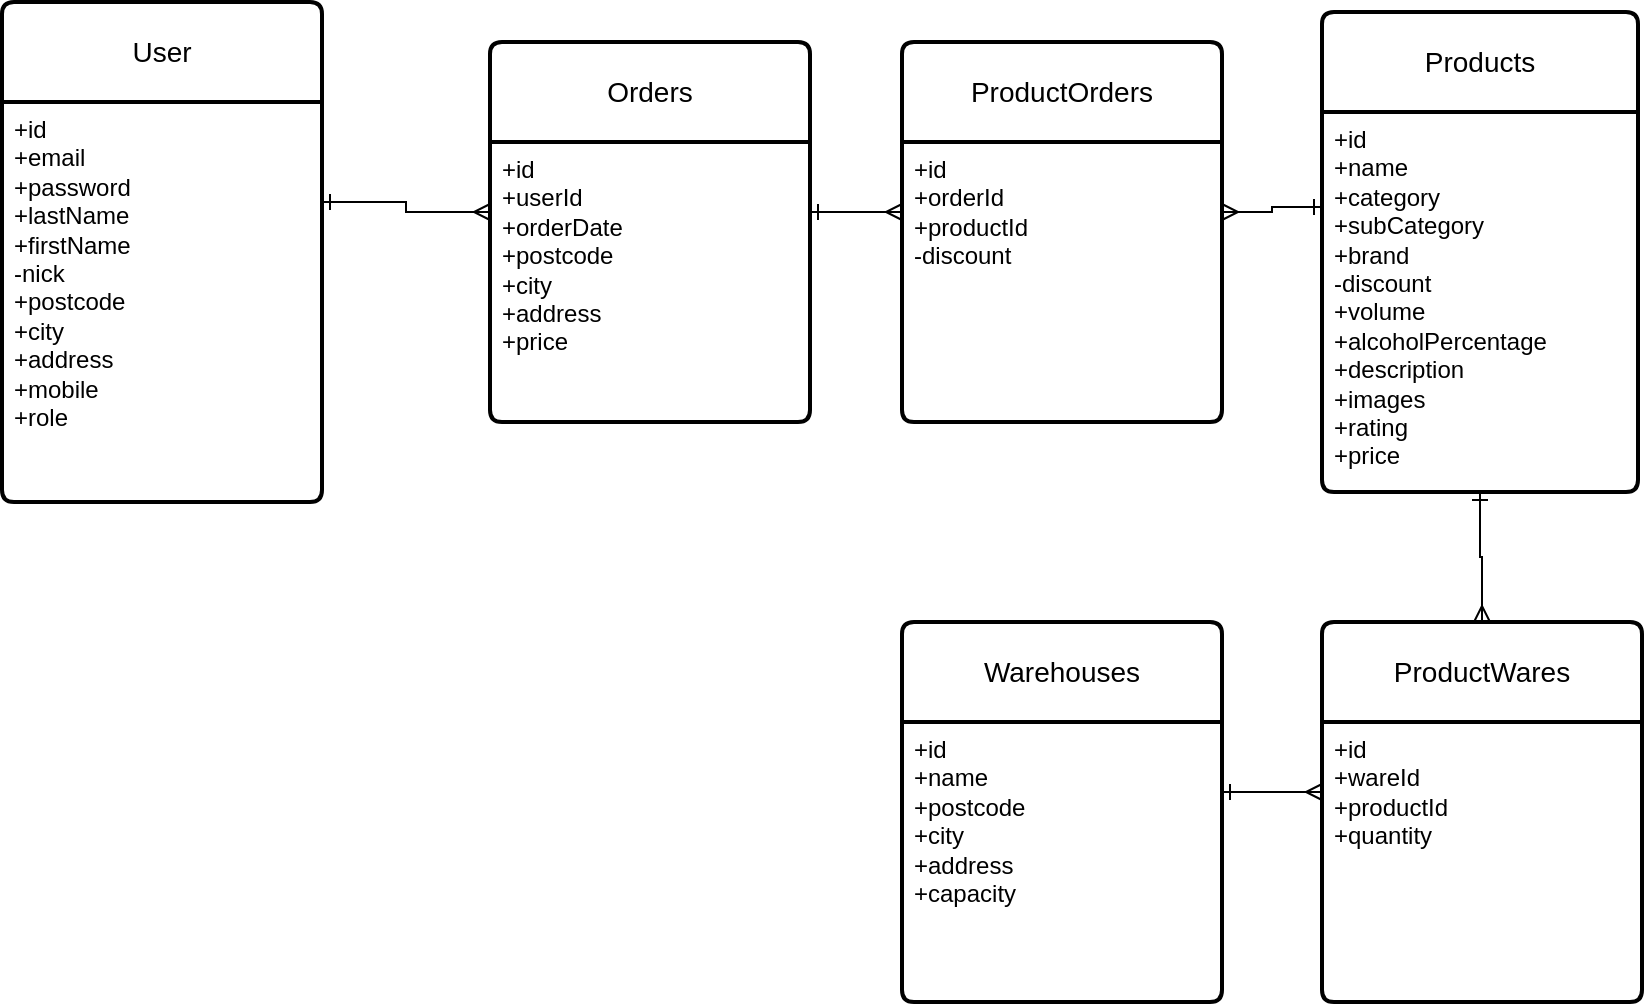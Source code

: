 <mxfile version="24.7.17">
  <diagram name="1 oldal" id="uJiLxEKV_UfbXTqXORrR">
    <mxGraphModel dx="840" dy="497" grid="1" gridSize="10" guides="1" tooltips="1" connect="1" arrows="1" fold="1" page="1" pageScale="1" pageWidth="827" pageHeight="1169" math="0" shadow="0">
      <root>
        <mxCell id="0" />
        <mxCell id="1" parent="0" />
        <mxCell id="w9kOw2el9zwnNM_ipjZx-1" value="User" style="swimlane;childLayout=stackLayout;horizontal=1;startSize=50;horizontalStack=0;rounded=1;fontSize=14;fontStyle=0;strokeWidth=2;resizeParent=0;resizeLast=1;shadow=0;dashed=0;align=center;arcSize=4;whiteSpace=wrap;html=1;" vertex="1" parent="1">
          <mxGeometry x="170" y="130" width="160" height="250" as="geometry" />
        </mxCell>
        <mxCell id="w9kOw2el9zwnNM_ipjZx-2" value="&lt;div&gt;&lt;span style=&quot;background-color: initial;&quot;&gt;+id&lt;/span&gt;&lt;/div&gt;&lt;div&gt;&lt;span style=&quot;background-color: initial;&quot;&gt;+email&lt;/span&gt;&lt;br&gt;&lt;/div&gt;&lt;div&gt;+password&lt;/div&gt;&lt;div&gt;+lastName&lt;/div&gt;&lt;div&gt;+firstName&lt;/div&gt;&lt;div&gt;-nick&lt;/div&gt;&lt;div&gt;+postcode&lt;/div&gt;&lt;div&gt;+city&lt;/div&gt;&lt;div&gt;+address&lt;/div&gt;&lt;div&gt;+mobile&lt;/div&gt;&lt;div&gt;+role&lt;/div&gt;" style="align=left;strokeColor=none;fillColor=none;spacingLeft=4;fontSize=12;verticalAlign=top;resizable=0;rotatable=0;part=1;html=1;" vertex="1" parent="w9kOw2el9zwnNM_ipjZx-1">
          <mxGeometry y="50" width="160" height="200" as="geometry" />
        </mxCell>
        <mxCell id="w9kOw2el9zwnNM_ipjZx-3" value="Orders" style="swimlane;childLayout=stackLayout;horizontal=1;startSize=50;horizontalStack=0;rounded=1;fontSize=14;fontStyle=0;strokeWidth=2;resizeParent=0;resizeLast=1;shadow=0;dashed=0;align=center;arcSize=4;whiteSpace=wrap;html=1;" vertex="1" parent="1">
          <mxGeometry x="414" y="150" width="160" height="190" as="geometry" />
        </mxCell>
        <mxCell id="w9kOw2el9zwnNM_ipjZx-4" value="+id&lt;div&gt;+userId&lt;/div&gt;&lt;div&gt;+orderDate&lt;/div&gt;&lt;div&gt;+postcode&lt;/div&gt;&lt;div&gt;+city&lt;/div&gt;&lt;div&gt;+address&lt;/div&gt;&lt;div&gt;+price&lt;/div&gt;" style="align=left;strokeColor=none;fillColor=none;spacingLeft=4;fontSize=12;verticalAlign=top;resizable=0;rotatable=0;part=1;html=1;" vertex="1" parent="w9kOw2el9zwnNM_ipjZx-3">
          <mxGeometry y="50" width="160" height="140" as="geometry" />
        </mxCell>
        <mxCell id="w9kOw2el9zwnNM_ipjZx-7" style="edgeStyle=orthogonalEdgeStyle;rounded=0;orthogonalLoop=1;jettySize=auto;html=1;exitX=1;exitY=0.25;exitDx=0;exitDy=0;entryX=0;entryY=0.25;entryDx=0;entryDy=0;endArrow=ERmany;endFill=0;startArrow=ERone;startFill=0;" edge="1" parent="1" source="w9kOw2el9zwnNM_ipjZx-2" target="w9kOw2el9zwnNM_ipjZx-4">
          <mxGeometry relative="1" as="geometry" />
        </mxCell>
        <mxCell id="w9kOw2el9zwnNM_ipjZx-8" value="Products" style="swimlane;childLayout=stackLayout;horizontal=1;startSize=50;horizontalStack=0;rounded=1;fontSize=14;fontStyle=0;strokeWidth=2;resizeParent=0;resizeLast=1;shadow=0;dashed=0;align=center;arcSize=4;whiteSpace=wrap;html=1;" vertex="1" parent="1">
          <mxGeometry x="830" y="135" width="158" height="240" as="geometry" />
        </mxCell>
        <mxCell id="w9kOw2el9zwnNM_ipjZx-9" value="+id&lt;div&gt;&lt;div&gt;+name&lt;/div&gt;&lt;div&gt;+category&lt;br&gt;&lt;/div&gt;&lt;div&gt;+subCategory&lt;/div&gt;&lt;div&gt;+brand&lt;/div&gt;&lt;div&gt;-discount&lt;/div&gt;&lt;div&gt;+volume&lt;/div&gt;&lt;div&gt;+alcoholPercentage&lt;/div&gt;&lt;div&gt;+description&lt;/div&gt;&lt;div&gt;+images&lt;/div&gt;&lt;div&gt;+rating&lt;/div&gt;&lt;div&gt;+price&lt;/div&gt;&lt;/div&gt;" style="align=left;strokeColor=none;fillColor=none;spacingLeft=4;fontSize=12;verticalAlign=top;resizable=0;rotatable=0;part=1;html=1;" vertex="1" parent="w9kOw2el9zwnNM_ipjZx-8">
          <mxGeometry y="50" width="158" height="190" as="geometry" />
        </mxCell>
        <mxCell id="w9kOw2el9zwnNM_ipjZx-10" value="ProductOrders" style="swimlane;childLayout=stackLayout;horizontal=1;startSize=50;horizontalStack=0;rounded=1;fontSize=14;fontStyle=0;strokeWidth=2;resizeParent=0;resizeLast=1;shadow=0;dashed=0;align=center;arcSize=4;whiteSpace=wrap;html=1;" vertex="1" parent="1">
          <mxGeometry x="620" y="150" width="160" height="190" as="geometry" />
        </mxCell>
        <mxCell id="w9kOw2el9zwnNM_ipjZx-11" value="+id&lt;div&gt;+orderId&lt;/div&gt;&lt;div&gt;+productId&lt;/div&gt;&lt;div&gt;-discount&lt;/div&gt;" style="align=left;strokeColor=none;fillColor=none;spacingLeft=4;fontSize=12;verticalAlign=top;resizable=0;rotatable=0;part=1;html=1;" vertex="1" parent="w9kOw2el9zwnNM_ipjZx-10">
          <mxGeometry y="50" width="160" height="140" as="geometry" />
        </mxCell>
        <mxCell id="w9kOw2el9zwnNM_ipjZx-12" style="edgeStyle=orthogonalEdgeStyle;rounded=0;orthogonalLoop=1;jettySize=auto;html=1;exitX=1;exitY=0.25;exitDx=0;exitDy=0;entryX=0;entryY=0.25;entryDx=0;entryDy=0;endArrow=ERmany;endFill=0;startArrow=ERone;startFill=0;" edge="1" parent="1" source="w9kOw2el9zwnNM_ipjZx-4" target="w9kOw2el9zwnNM_ipjZx-11">
          <mxGeometry relative="1" as="geometry" />
        </mxCell>
        <mxCell id="w9kOw2el9zwnNM_ipjZx-13" value="Warehouses" style="swimlane;childLayout=stackLayout;horizontal=1;startSize=50;horizontalStack=0;rounded=1;fontSize=14;fontStyle=0;strokeWidth=2;resizeParent=0;resizeLast=1;shadow=0;dashed=0;align=center;arcSize=4;whiteSpace=wrap;html=1;" vertex="1" parent="1">
          <mxGeometry x="620" y="440" width="160" height="190" as="geometry" />
        </mxCell>
        <mxCell id="w9kOw2el9zwnNM_ipjZx-14" value="+id&lt;div&gt;+name&lt;/div&gt;&lt;div&gt;+postcode&lt;/div&gt;&lt;div&gt;+city&lt;/div&gt;&lt;div&gt;+address&lt;/div&gt;&lt;div&gt;+capacity&lt;/div&gt;" style="align=left;strokeColor=none;fillColor=none;spacingLeft=4;fontSize=12;verticalAlign=top;resizable=0;rotatable=0;part=1;html=1;" vertex="1" parent="w9kOw2el9zwnNM_ipjZx-13">
          <mxGeometry y="50" width="160" height="140" as="geometry" />
        </mxCell>
        <mxCell id="w9kOw2el9zwnNM_ipjZx-15" value="ProductWares" style="swimlane;childLayout=stackLayout;horizontal=1;startSize=50;horizontalStack=0;rounded=1;fontSize=14;fontStyle=0;strokeWidth=2;resizeParent=0;resizeLast=1;shadow=0;dashed=0;align=center;arcSize=4;whiteSpace=wrap;html=1;" vertex="1" parent="1">
          <mxGeometry x="830" y="440" width="160" height="190" as="geometry" />
        </mxCell>
        <mxCell id="w9kOw2el9zwnNM_ipjZx-16" value="+id&lt;div&gt;+wareId&lt;/div&gt;&lt;div&gt;+productId&lt;/div&gt;&lt;div&gt;+quantity&lt;/div&gt;" style="align=left;strokeColor=none;fillColor=none;spacingLeft=4;fontSize=12;verticalAlign=top;resizable=0;rotatable=0;part=1;html=1;" vertex="1" parent="w9kOw2el9zwnNM_ipjZx-15">
          <mxGeometry y="50" width="160" height="140" as="geometry" />
        </mxCell>
        <mxCell id="w9kOw2el9zwnNM_ipjZx-19" style="edgeStyle=orthogonalEdgeStyle;rounded=0;orthogonalLoop=1;jettySize=auto;html=1;exitX=0;exitY=0.25;exitDx=0;exitDy=0;entryX=1;entryY=0.25;entryDx=0;entryDy=0;endArrow=ERmany;endFill=0;startArrow=ERone;startFill=0;" edge="1" parent="1" source="w9kOw2el9zwnNM_ipjZx-9" target="w9kOw2el9zwnNM_ipjZx-11">
          <mxGeometry relative="1" as="geometry" />
        </mxCell>
        <mxCell id="w9kOw2el9zwnNM_ipjZx-20" style="edgeStyle=orthogonalEdgeStyle;rounded=0;orthogonalLoop=1;jettySize=auto;html=1;exitX=0.5;exitY=1;exitDx=0;exitDy=0;entryX=0.5;entryY=0;entryDx=0;entryDy=0;endArrow=ERmany;endFill=0;startArrow=ERone;startFill=0;" edge="1" parent="1" source="w9kOw2el9zwnNM_ipjZx-9" target="w9kOw2el9zwnNM_ipjZx-15">
          <mxGeometry relative="1" as="geometry">
            <mxPoint x="584" y="245" as="sourcePoint" />
            <mxPoint x="630" y="245" as="targetPoint" />
          </mxGeometry>
        </mxCell>
        <mxCell id="w9kOw2el9zwnNM_ipjZx-21" style="edgeStyle=orthogonalEdgeStyle;rounded=0;orthogonalLoop=1;jettySize=auto;html=1;exitX=1;exitY=0.25;exitDx=0;exitDy=0;entryX=0;entryY=0.25;entryDx=0;entryDy=0;endArrow=ERmany;endFill=0;startArrow=ERone;startFill=0;" edge="1" parent="1" source="w9kOw2el9zwnNM_ipjZx-14" target="w9kOw2el9zwnNM_ipjZx-16">
          <mxGeometry relative="1" as="geometry">
            <mxPoint x="927" y="401" as="sourcePoint" />
            <mxPoint x="930" y="450" as="targetPoint" />
          </mxGeometry>
        </mxCell>
      </root>
    </mxGraphModel>
  </diagram>
</mxfile>
